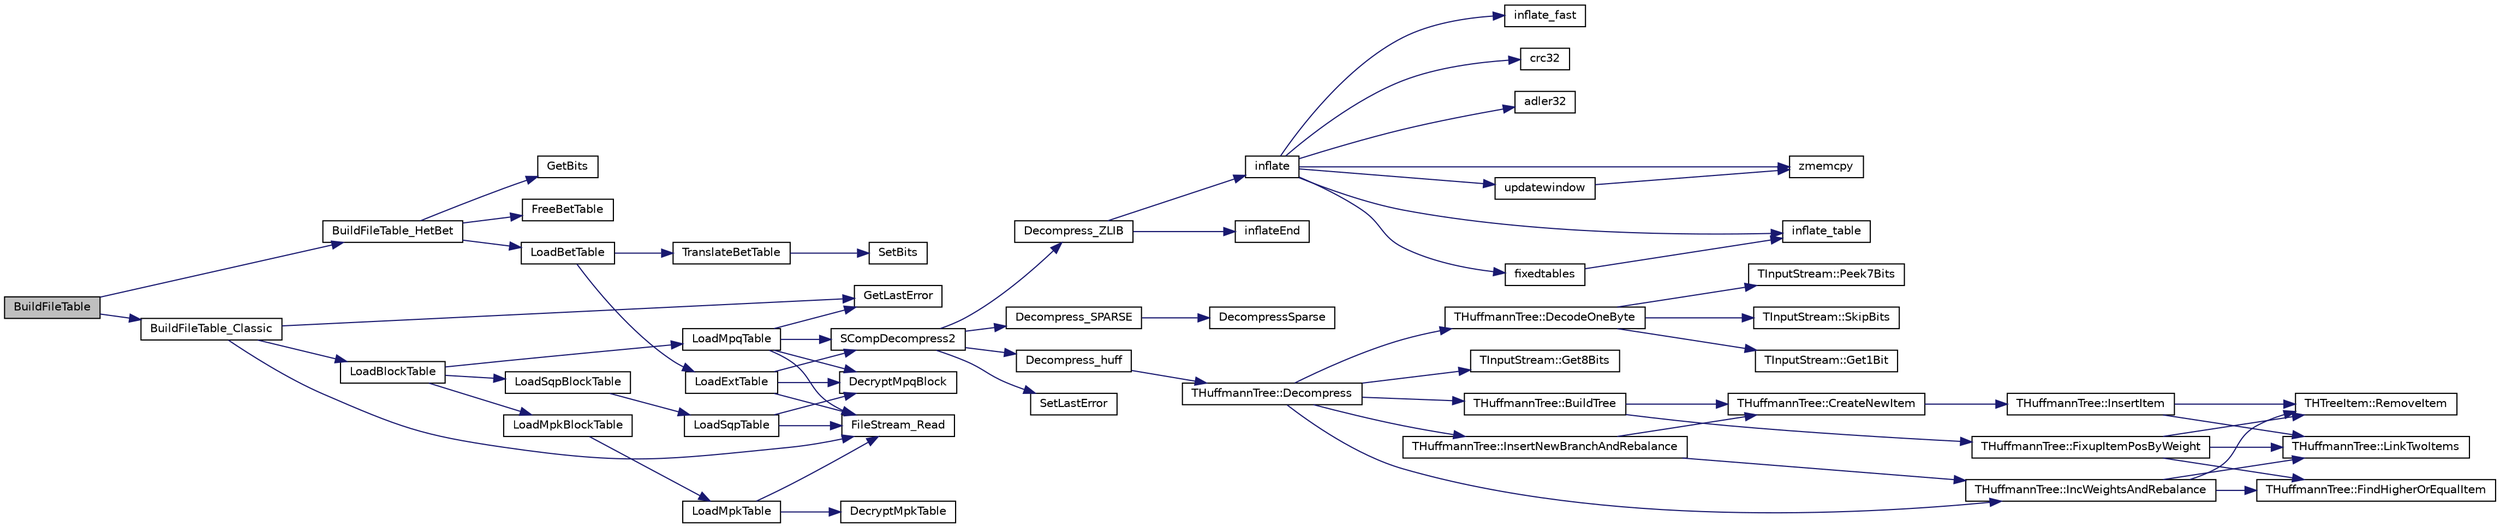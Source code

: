 digraph G
{
  edge [fontname="Helvetica",fontsize="10",labelfontname="Helvetica",labelfontsize="10"];
  node [fontname="Helvetica",fontsize="10",shape=record];
  rankdir="LR";
  Node1 [label="BuildFileTable",height=0.2,width=0.4,color="black", fillcolor="grey75", style="filled" fontcolor="black"];
  Node1 -> Node2 [color="midnightblue",fontsize="10",style="solid",fontname="Helvetica"];
  Node2 [label="BuildFileTable_HetBet",height=0.2,width=0.4,color="black", fillcolor="white", style="filled",URL="$_s_base_file_table_8cpp.html#a8dffbc95a113e2b15eb324cc91a029ab"];
  Node2 -> Node3 [color="midnightblue",fontsize="10",style="solid",fontname="Helvetica"];
  Node3 [label="LoadBetTable",height=0.2,width=0.4,color="black", fillcolor="white", style="filled",URL="$_s_base_file_table_8cpp.html#ad45353be81c314aa55264bd932a0758e"];
  Node3 -> Node4 [color="midnightblue",fontsize="10",style="solid",fontname="Helvetica"];
  Node4 [label="LoadExtTable",height=0.2,width=0.4,color="black", fillcolor="white", style="filled",URL="$_s_base_file_table_8cpp.html#a7bf97c1c4ef7c27dce39e44b1cf0ea9f"];
  Node4 -> Node5 [color="midnightblue",fontsize="10",style="solid",fontname="Helvetica"];
  Node5 [label="FileStream_Read",height=0.2,width=0.4,color="black", fillcolor="white", style="filled",URL="$_file_stream_8cpp.html#a593f3b1416f7497c28fa5552cd1b3003"];
  Node4 -> Node6 [color="midnightblue",fontsize="10",style="solid",fontname="Helvetica"];
  Node6 [label="DecryptMpqBlock",height=0.2,width=0.4,color="black", fillcolor="white", style="filled",URL="$_s_base_common_8cpp.html#a66f0f8a3367d5feb073639de03872a7e"];
  Node4 -> Node7 [color="midnightblue",fontsize="10",style="solid",fontname="Helvetica"];
  Node7 [label="SCompDecompress2",height=0.2,width=0.4,color="black", fillcolor="white", style="filled",URL="$_s_compression_8cpp.html#ad4be5c65706a57411d71edd72bd91e06"];
  Node7 -> Node8 [color="midnightblue",fontsize="10",style="solid",fontname="Helvetica"];
  Node8 [label="Decompress_ZLIB",height=0.2,width=0.4,color="black", fillcolor="white", style="filled",URL="$_s_compression_8cpp.html#a1e94658a0bb36171f75799de2fcb2bed"];
  Node8 -> Node9 [color="midnightblue",fontsize="10",style="solid",fontname="Helvetica"];
  Node9 [label="inflate",height=0.2,width=0.4,color="black", fillcolor="white", style="filled",URL="$inflate_8c.html#a9a49cf8b6ce882dea33505b0ac84ecef"];
  Node9 -> Node10 [color="midnightblue",fontsize="10",style="solid",fontname="Helvetica"];
  Node10 [label="crc32",height=0.2,width=0.4,color="black", fillcolor="white", style="filled",URL="$zlib_2crc32_8c.html#af5a1c7b05170540ef3bb084e6cf903c4"];
  Node9 -> Node11 [color="midnightblue",fontsize="10",style="solid",fontname="Helvetica"];
  Node11 [label="adler32",height=0.2,width=0.4,color="black", fillcolor="white", style="filled",URL="$adler32_8c.html#a86607743a4b76949b24cf5cc2f01a40d"];
  Node9 -> Node12 [color="midnightblue",fontsize="10",style="solid",fontname="Helvetica"];
  Node12 [label="zmemcpy",height=0.2,width=0.4,color="black", fillcolor="white", style="filled",URL="$zutil_8c.html#aac7aa2bbd8584b96c89e311b6c3409a5"];
  Node9 -> Node13 [color="midnightblue",fontsize="10",style="solid",fontname="Helvetica"];
  Node13 [label="fixedtables",height=0.2,width=0.4,color="black", fillcolor="white", style="filled",URL="$inflate_8c.html#a4493a4d633ce7f2dd463edc3a9bce72f"];
  Node13 -> Node14 [color="midnightblue",fontsize="10",style="solid",fontname="Helvetica"];
  Node14 [label="inflate_table",height=0.2,width=0.4,color="black", fillcolor="white", style="filled",URL="$inftrees_8c.html#a773e6164ab27c6f3ea71144dfc487c7f"];
  Node9 -> Node14 [color="midnightblue",fontsize="10",style="solid",fontname="Helvetica"];
  Node9 -> Node15 [color="midnightblue",fontsize="10",style="solid",fontname="Helvetica"];
  Node15 [label="inflate_fast",height=0.2,width=0.4,color="black", fillcolor="white", style="filled",URL="$inffast_8c.html#abe57be8a6f777dc648ebcb275e57d849"];
  Node9 -> Node16 [color="midnightblue",fontsize="10",style="solid",fontname="Helvetica"];
  Node16 [label="updatewindow",height=0.2,width=0.4,color="black", fillcolor="white", style="filled",URL="$inflate_8c.html#a1d501d65182a4a5f56d3d07961f3fb02"];
  Node16 -> Node12 [color="midnightblue",fontsize="10",style="solid",fontname="Helvetica"];
  Node8 -> Node17 [color="midnightblue",fontsize="10",style="solid",fontname="Helvetica"];
  Node17 [label="inflateEnd",height=0.2,width=0.4,color="black", fillcolor="white", style="filled",URL="$inflate_8c.html#aed3136bc8afc3ef309b731b4ad724534"];
  Node7 -> Node18 [color="midnightblue",fontsize="10",style="solid",fontname="Helvetica"];
  Node18 [label="Decompress_SPARSE",height=0.2,width=0.4,color="black", fillcolor="white", style="filled",URL="$_s_compression_8cpp.html#a0ae2e64309b3cae6ee4f6fe72dae9939"];
  Node18 -> Node19 [color="midnightblue",fontsize="10",style="solid",fontname="Helvetica"];
  Node19 [label="DecompressSparse",height=0.2,width=0.4,color="black", fillcolor="white", style="filled",URL="$sparse_8cpp.html#a50cc31d1acdd8f663a27ac21a2b1bc35"];
  Node7 -> Node20 [color="midnightblue",fontsize="10",style="solid",fontname="Helvetica"];
  Node20 [label="Decompress_huff",height=0.2,width=0.4,color="black", fillcolor="white", style="filled",URL="$_s_compression_8cpp.html#af6ddfa41c2bcdabfb985348a84dff2df"];
  Node20 -> Node21 [color="midnightblue",fontsize="10",style="solid",fontname="Helvetica"];
  Node21 [label="THuffmannTree::Decompress",height=0.2,width=0.4,color="black", fillcolor="white", style="filled",URL="$class_t_huffmann_tree.html#a5fae7bcc8bb1852bf8036ae0e78e3a09"];
  Node21 -> Node22 [color="midnightblue",fontsize="10",style="solid",fontname="Helvetica"];
  Node22 [label="TInputStream::Get8Bits",height=0.2,width=0.4,color="black", fillcolor="white", style="filled",URL="$class_t_input_stream.html#aa678734689a4a4cffd993b84352ec4ce"];
  Node21 -> Node23 [color="midnightblue",fontsize="10",style="solid",fontname="Helvetica"];
  Node23 [label="THuffmannTree::BuildTree",height=0.2,width=0.4,color="black", fillcolor="white", style="filled",URL="$class_t_huffmann_tree.html#a353d6143d3b08755c6b22936540298d5"];
  Node23 -> Node24 [color="midnightblue",fontsize="10",style="solid",fontname="Helvetica"];
  Node24 [label="THuffmannTree::CreateNewItem",height=0.2,width=0.4,color="black", fillcolor="white", style="filled",URL="$class_t_huffmann_tree.html#a90a46fd9ecc3cd85cf8a6a64042b9d8a"];
  Node24 -> Node25 [color="midnightblue",fontsize="10",style="solid",fontname="Helvetica"];
  Node25 [label="THuffmannTree::InsertItem",height=0.2,width=0.4,color="black", fillcolor="white", style="filled",URL="$class_t_huffmann_tree.html#a3194a608aa7d3381ce3b157d9d328261"];
  Node25 -> Node26 [color="midnightblue",fontsize="10",style="solid",fontname="Helvetica"];
  Node26 [label="THTreeItem::RemoveItem",height=0.2,width=0.4,color="black", fillcolor="white", style="filled",URL="$struct_t_h_tree_item.html#a0fde258496612e0525b63c44fa2c783d"];
  Node25 -> Node27 [color="midnightblue",fontsize="10",style="solid",fontname="Helvetica"];
  Node27 [label="THuffmannTree::LinkTwoItems",height=0.2,width=0.4,color="black", fillcolor="white", style="filled",URL="$class_t_huffmann_tree.html#ae88f3c29824b69051cda8f3f449d18a6"];
  Node23 -> Node28 [color="midnightblue",fontsize="10",style="solid",fontname="Helvetica"];
  Node28 [label="THuffmannTree::FixupItemPosByWeight",height=0.2,width=0.4,color="black", fillcolor="white", style="filled",URL="$class_t_huffmann_tree.html#ac837ce58c1c6fa305bc94a5fad4a4a10"];
  Node28 -> Node29 [color="midnightblue",fontsize="10",style="solid",fontname="Helvetica"];
  Node29 [label="THuffmannTree::FindHigherOrEqualItem",height=0.2,width=0.4,color="black", fillcolor="white", style="filled",URL="$class_t_huffmann_tree.html#a2f4f4169017174bdb5003d888addc0d3"];
  Node28 -> Node26 [color="midnightblue",fontsize="10",style="solid",fontname="Helvetica"];
  Node28 -> Node27 [color="midnightblue",fontsize="10",style="solid",fontname="Helvetica"];
  Node21 -> Node30 [color="midnightblue",fontsize="10",style="solid",fontname="Helvetica"];
  Node30 [label="THuffmannTree::DecodeOneByte",height=0.2,width=0.4,color="black", fillcolor="white", style="filled",URL="$class_t_huffmann_tree.html#aeacbf46b8d0c2dd39c5525f231541d0c"];
  Node30 -> Node31 [color="midnightblue",fontsize="10",style="solid",fontname="Helvetica"];
  Node31 [label="TInputStream::Peek7Bits",height=0.2,width=0.4,color="black", fillcolor="white", style="filled",URL="$class_t_input_stream.html#a1668b748bb295528d1cf0620f63f0040"];
  Node30 -> Node32 [color="midnightblue",fontsize="10",style="solid",fontname="Helvetica"];
  Node32 [label="TInputStream::SkipBits",height=0.2,width=0.4,color="black", fillcolor="white", style="filled",URL="$class_t_input_stream.html#aef988b3048bf20c2ed44c25b08308949"];
  Node30 -> Node33 [color="midnightblue",fontsize="10",style="solid",fontname="Helvetica"];
  Node33 [label="TInputStream::Get1Bit",height=0.2,width=0.4,color="black", fillcolor="white", style="filled",URL="$class_t_input_stream.html#a563086eed1afe02db30a94e55790ed61"];
  Node21 -> Node34 [color="midnightblue",fontsize="10",style="solid",fontname="Helvetica"];
  Node34 [label="THuffmannTree::InsertNewBranchAndRebalance",height=0.2,width=0.4,color="black", fillcolor="white", style="filled",URL="$class_t_huffmann_tree.html#aa2d1ed63bb3b90c1f31bd34850ee0f5c"];
  Node34 -> Node24 [color="midnightblue",fontsize="10",style="solid",fontname="Helvetica"];
  Node34 -> Node35 [color="midnightblue",fontsize="10",style="solid",fontname="Helvetica"];
  Node35 [label="THuffmannTree::IncWeightsAndRebalance",height=0.2,width=0.4,color="black", fillcolor="white", style="filled",URL="$class_t_huffmann_tree.html#a9bea307d3f4d3049bcedf37f508197c6"];
  Node35 -> Node29 [color="midnightblue",fontsize="10",style="solid",fontname="Helvetica"];
  Node35 -> Node26 [color="midnightblue",fontsize="10",style="solid",fontname="Helvetica"];
  Node35 -> Node27 [color="midnightblue",fontsize="10",style="solid",fontname="Helvetica"];
  Node21 -> Node35 [color="midnightblue",fontsize="10",style="solid",fontname="Helvetica"];
  Node7 -> Node36 [color="midnightblue",fontsize="10",style="solid",fontname="Helvetica"];
  Node36 [label="SetLastError",height=0.2,width=0.4,color="black", fillcolor="white", style="filled",URL="$_file_stream_8cpp.html#ae12246cf2f9f9aa8e3a6367bd9fa2aed"];
  Node3 -> Node37 [color="midnightblue",fontsize="10",style="solid",fontname="Helvetica"];
  Node37 [label="TranslateBetTable",height=0.2,width=0.4,color="black", fillcolor="white", style="filled",URL="$_s_base_file_table_8cpp.html#a21e0e812c080c5c524a57788756b4ca2"];
  Node37 -> Node38 [color="midnightblue",fontsize="10",style="solid",fontname="Helvetica"];
  Node38 [label="SetBits",height=0.2,width=0.4,color="black", fillcolor="white", style="filled",URL="$_s_base_file_table_8cpp.html#a7e3dbff814293faac1f316aa85f0dcf7"];
  Node2 -> Node39 [color="midnightblue",fontsize="10",style="solid",fontname="Helvetica"];
  Node39 [label="GetBits",height=0.2,width=0.4,color="black", fillcolor="white", style="filled",URL="$_s_base_file_table_8cpp.html#a8b7cf3b06d4cc7779a95a0ef92172269"];
  Node2 -> Node40 [color="midnightblue",fontsize="10",style="solid",fontname="Helvetica"];
  Node40 [label="FreeBetTable",height=0.2,width=0.4,color="black", fillcolor="white", style="filled",URL="$_s_base_file_table_8cpp.html#a658272ad1160a2562532baec37512bb9"];
  Node1 -> Node41 [color="midnightblue",fontsize="10",style="solid",fontname="Helvetica"];
  Node41 [label="BuildFileTable_Classic",height=0.2,width=0.4,color="black", fillcolor="white", style="filled",URL="$_s_base_file_table_8cpp.html#abe1a62f60e8a51e2096f1aeff15b2170"];
  Node41 -> Node42 [color="midnightblue",fontsize="10",style="solid",fontname="Helvetica"];
  Node42 [label="LoadBlockTable",height=0.2,width=0.4,color="black", fillcolor="white", style="filled",URL="$_s_base_file_table_8cpp.html#a444c1cba23a66ab525b42af9bb92c097"];
  Node42 -> Node43 [color="midnightblue",fontsize="10",style="solid",fontname="Helvetica"];
  Node43 [label="LoadMpqTable",height=0.2,width=0.4,color="black", fillcolor="white", style="filled",URL="$_s_base_common_8cpp.html#acde8de4b5a47ec4e8e229fa47d71b232"];
  Node43 -> Node5 [color="midnightblue",fontsize="10",style="solid",fontname="Helvetica"];
  Node43 -> Node6 [color="midnightblue",fontsize="10",style="solid",fontname="Helvetica"];
  Node43 -> Node7 [color="midnightblue",fontsize="10",style="solid",fontname="Helvetica"];
  Node43 -> Node44 [color="midnightblue",fontsize="10",style="solid",fontname="Helvetica"];
  Node44 [label="GetLastError",height=0.2,width=0.4,color="black", fillcolor="white", style="filled",URL="$_file_stream_8cpp.html#a10b9a284527af83a44533867b0aff0fc"];
  Node42 -> Node45 [color="midnightblue",fontsize="10",style="solid",fontname="Helvetica"];
  Node45 [label="LoadSqpBlockTable",height=0.2,width=0.4,color="black", fillcolor="white", style="filled",URL="$_s_base_sub_types_8cpp.html#a7bef07138485230b2573bffbae4b3818"];
  Node45 -> Node46 [color="midnightblue",fontsize="10",style="solid",fontname="Helvetica"];
  Node46 [label="LoadSqpTable",height=0.2,width=0.4,color="black", fillcolor="white", style="filled",URL="$_s_base_sub_types_8cpp.html#a39efc27f730dd52ff6f5fc9b559ed731"];
  Node46 -> Node5 [color="midnightblue",fontsize="10",style="solid",fontname="Helvetica"];
  Node46 -> Node6 [color="midnightblue",fontsize="10",style="solid",fontname="Helvetica"];
  Node42 -> Node47 [color="midnightblue",fontsize="10",style="solid",fontname="Helvetica"];
  Node47 [label="LoadMpkBlockTable",height=0.2,width=0.4,color="black", fillcolor="white", style="filled",URL="$_s_base_sub_types_8cpp.html#a91db777f32d2227ed592bd6ab587fe55"];
  Node47 -> Node48 [color="midnightblue",fontsize="10",style="solid",fontname="Helvetica"];
  Node48 [label="LoadMpkTable",height=0.2,width=0.4,color="black", fillcolor="white", style="filled",URL="$_s_base_sub_types_8cpp.html#ac08dc3cafe90437856f4737ba2cc6b98"];
  Node48 -> Node5 [color="midnightblue",fontsize="10",style="solid",fontname="Helvetica"];
  Node48 -> Node49 [color="midnightblue",fontsize="10",style="solid",fontname="Helvetica"];
  Node49 [label="DecryptMpkTable",height=0.2,width=0.4,color="black", fillcolor="white", style="filled",URL="$_s_base_sub_types_8cpp.html#a1fa04b7884d38fcc61b7f1462b882afb"];
  Node41 -> Node5 [color="midnightblue",fontsize="10",style="solid",fontname="Helvetica"];
  Node41 -> Node44 [color="midnightblue",fontsize="10",style="solid",fontname="Helvetica"];
}
